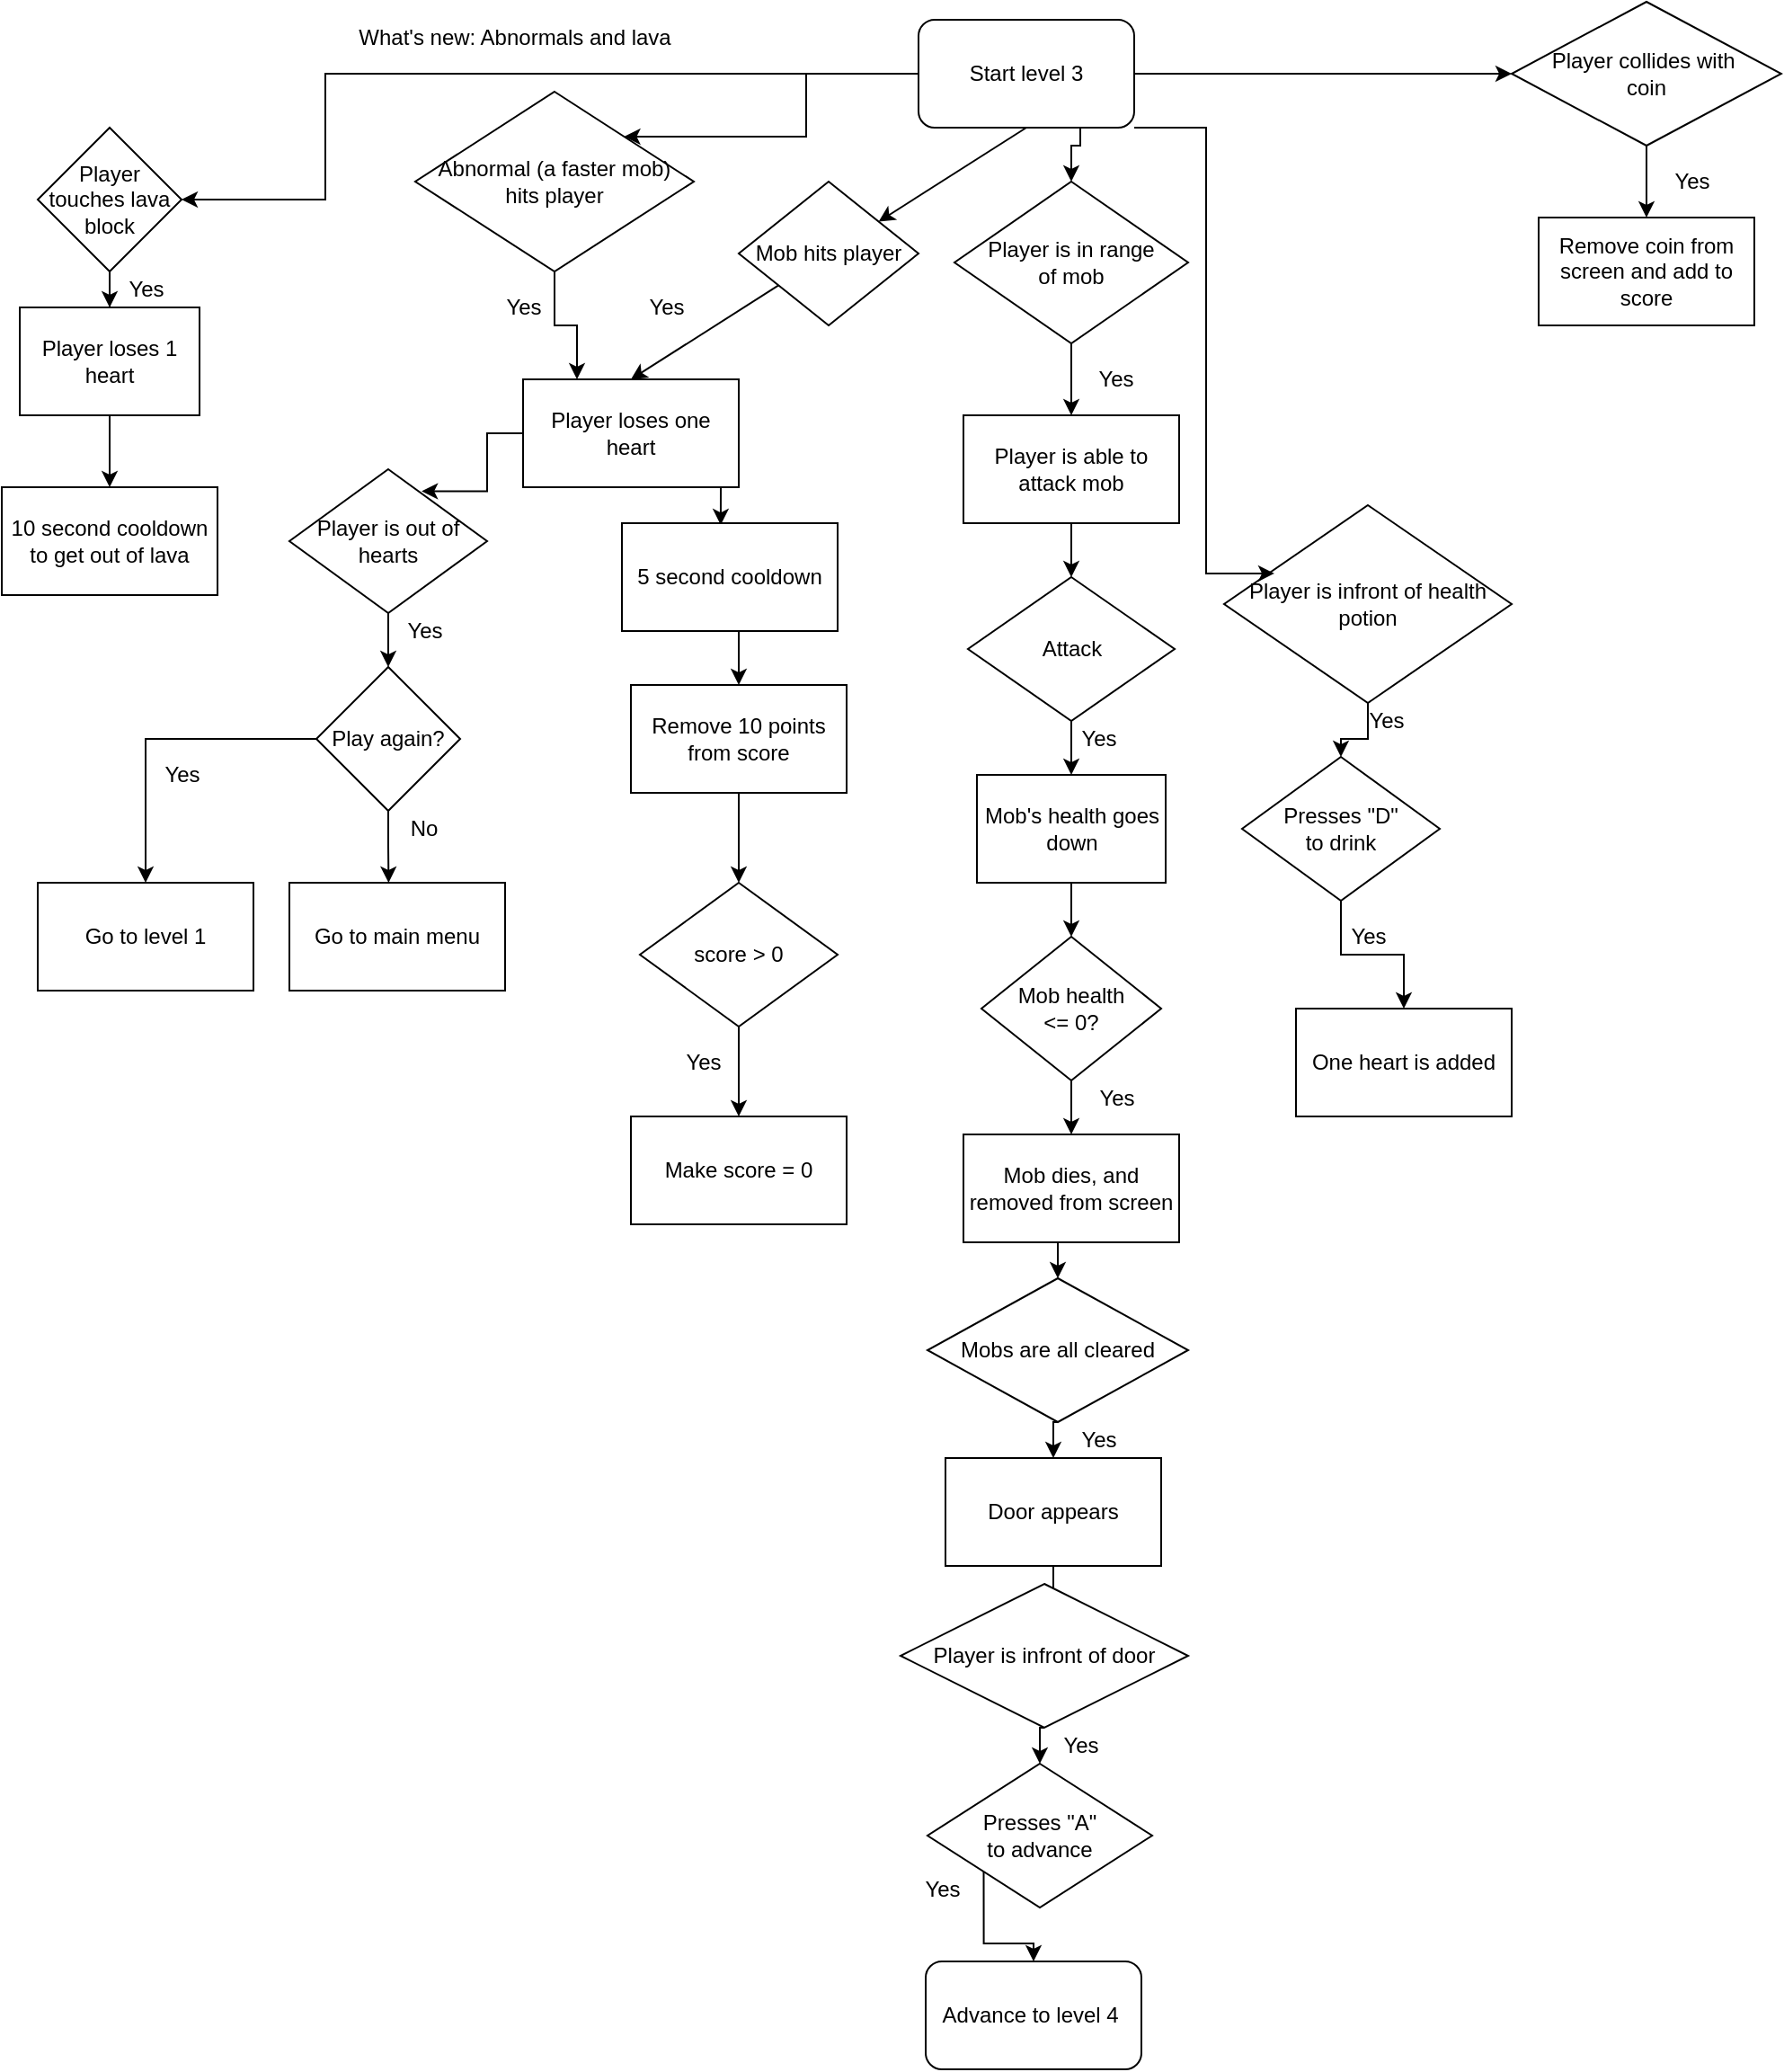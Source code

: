 <mxfile version="14.4.8" type="device"><diagram id="xkkhSHeA-ffI-onqJJuW" name="Page-1"><mxGraphModel dx="2272" dy="737" grid="1" gridSize="10" guides="1" tooltips="1" connect="1" arrows="1" fold="1" page="1" pageScale="1" pageWidth="850" pageHeight="1100" math="0" shadow="0"><root><mxCell id="0"/><mxCell id="1" parent="0"/><mxCell id="xJRGZZut8tcqVlzGXJP9-3" value="" style="group" parent="1" vertex="1" connectable="0"><mxGeometry x="360" y="10" width="120" height="60" as="geometry"/></mxCell><mxCell id="xJRGZZut8tcqVlzGXJP9-1" value="Start level 3" style="rounded=1;whiteSpace=wrap;html=1;" parent="xJRGZZut8tcqVlzGXJP9-3" vertex="1"><mxGeometry width="120" height="60" as="geometry"/></mxCell><mxCell id="xJRGZZut8tcqVlzGXJP9-4" value="Mob hits player" style="rhombus;whiteSpace=wrap;html=1;" parent="1" vertex="1"><mxGeometry x="260" y="100" width="100" height="80" as="geometry"/></mxCell><mxCell id="xJRGZZut8tcqVlzGXJP9-43" style="edgeStyle=orthogonalEdgeStyle;rounded=0;orthogonalLoop=1;jettySize=auto;html=1;exitX=1;exitY=1;exitDx=0;exitDy=0;entryX=0.458;entryY=0.017;entryDx=0;entryDy=0;entryPerimeter=0;" parent="1" source="xJRGZZut8tcqVlzGXJP9-5" target="xJRGZZut8tcqVlzGXJP9-42" edge="1"><mxGeometry relative="1" as="geometry"/></mxCell><mxCell id="xJRGZZut8tcqVlzGXJP9-51" style="edgeStyle=orthogonalEdgeStyle;rounded=0;orthogonalLoop=1;jettySize=auto;html=1;exitX=0;exitY=0.5;exitDx=0;exitDy=0;entryX=0.669;entryY=0.153;entryDx=0;entryDy=0;entryPerimeter=0;" parent="1" source="xJRGZZut8tcqVlzGXJP9-5" target="xJRGZZut8tcqVlzGXJP9-41" edge="1"><mxGeometry relative="1" as="geometry"/></mxCell><mxCell id="xJRGZZut8tcqVlzGXJP9-5" value="Player loses one heart" style="rounded=0;whiteSpace=wrap;html=1;" parent="1" vertex="1"><mxGeometry x="140" y="210" width="120" height="60" as="geometry"/></mxCell><mxCell id="xJRGZZut8tcqVlzGXJP9-8" value="" style="endArrow=classic;html=1;entryX=0.5;entryY=0;entryDx=0;entryDy=0;" parent="1" source="xJRGZZut8tcqVlzGXJP9-4" target="xJRGZZut8tcqVlzGXJP9-5" edge="1"><mxGeometry width="50" height="50" relative="1" as="geometry"><mxPoint x="400" y="280" as="sourcePoint"/><mxPoint x="220" y="160" as="targetPoint"/></mxGeometry></mxCell><mxCell id="xJRGZZut8tcqVlzGXJP9-9" value="Yes" style="text;html=1;strokeColor=none;fillColor=none;align=center;verticalAlign=middle;whiteSpace=wrap;rounded=0;" parent="1" vertex="1"><mxGeometry x="200" y="160" width="40" height="20" as="geometry"/></mxCell><mxCell id="xJRGZZut8tcqVlzGXJP9-10" value="" style="endArrow=classic;html=1;exitX=0.5;exitY=1;exitDx=0;exitDy=0;" parent="1" source="xJRGZZut8tcqVlzGXJP9-1" target="xJRGZZut8tcqVlzGXJP9-4" edge="1"><mxGeometry width="50" height="50" relative="1" as="geometry"><mxPoint x="400" y="280" as="sourcePoint"/><mxPoint x="450" y="230" as="targetPoint"/></mxGeometry></mxCell><mxCell id="xJRGZZut8tcqVlzGXJP9-16" style="edgeStyle=orthogonalEdgeStyle;rounded=0;orthogonalLoop=1;jettySize=auto;html=1;exitX=0.5;exitY=1;exitDx=0;exitDy=0;entryX=0.5;entryY=0;entryDx=0;entryDy=0;" parent="1" source="xJRGZZut8tcqVlzGXJP9-11" target="xJRGZZut8tcqVlzGXJP9-12" edge="1"><mxGeometry relative="1" as="geometry"/></mxCell><mxCell id="xJRGZZut8tcqVlzGXJP9-11" value="Player is in range&lt;br&gt;of mob" style="rhombus;whiteSpace=wrap;html=1;" parent="1" vertex="1"><mxGeometry x="380" y="100" width="130" height="90" as="geometry"/></mxCell><mxCell id="xJRGZZut8tcqVlzGXJP9-17" style="edgeStyle=orthogonalEdgeStyle;rounded=0;orthogonalLoop=1;jettySize=auto;html=1;exitX=0.5;exitY=1;exitDx=0;exitDy=0;entryX=0.5;entryY=0;entryDx=0;entryDy=0;" parent="1" source="xJRGZZut8tcqVlzGXJP9-12" target="xJRGZZut8tcqVlzGXJP9-13" edge="1"><mxGeometry relative="1" as="geometry"/></mxCell><mxCell id="xJRGZZut8tcqVlzGXJP9-12" value="Player is able to attack mob" style="rounded=0;whiteSpace=wrap;html=1;" parent="1" vertex="1"><mxGeometry x="385" y="230" width="120" height="60" as="geometry"/></mxCell><mxCell id="xJRGZZut8tcqVlzGXJP9-20" style="edgeStyle=orthogonalEdgeStyle;rounded=0;orthogonalLoop=1;jettySize=auto;html=1;exitX=0.5;exitY=1;exitDx=0;exitDy=0;entryX=0.5;entryY=0;entryDx=0;entryDy=0;" parent="1" source="xJRGZZut8tcqVlzGXJP9-13" target="xJRGZZut8tcqVlzGXJP9-14" edge="1"><mxGeometry relative="1" as="geometry"/></mxCell><mxCell id="xJRGZZut8tcqVlzGXJP9-13" value="Attack" style="rhombus;whiteSpace=wrap;html=1;" parent="1" vertex="1"><mxGeometry x="387.5" y="320" width="115" height="80" as="geometry"/></mxCell><mxCell id="xJRGZZut8tcqVlzGXJP9-14" value="Mob's health goes down" style="rounded=0;whiteSpace=wrap;html=1;" parent="1" vertex="1"><mxGeometry x="392.5" y="430" width="105" height="60" as="geometry"/></mxCell><mxCell id="xJRGZZut8tcqVlzGXJP9-15" style="edgeStyle=orthogonalEdgeStyle;rounded=0;orthogonalLoop=1;jettySize=auto;html=1;exitX=0.75;exitY=1;exitDx=0;exitDy=0;entryX=0.5;entryY=0;entryDx=0;entryDy=0;" parent="1" source="xJRGZZut8tcqVlzGXJP9-1" target="xJRGZZut8tcqVlzGXJP9-11" edge="1"><mxGeometry relative="1" as="geometry"><Array as="points"><mxPoint x="445" y="80"/></Array></mxGeometry></mxCell><mxCell id="xJRGZZut8tcqVlzGXJP9-18" value="Yes" style="text;html=1;strokeColor=none;fillColor=none;align=center;verticalAlign=middle;whiteSpace=wrap;rounded=0;" parent="1" vertex="1"><mxGeometry x="450" y="200" width="40" height="20" as="geometry"/></mxCell><mxCell id="xJRGZZut8tcqVlzGXJP9-21" value="Yes" style="text;html=1;align=center;verticalAlign=middle;resizable=0;points=[];autosize=1;" parent="1" vertex="1"><mxGeometry x="440" y="400" width="40" height="20" as="geometry"/></mxCell><mxCell id="xJRGZZut8tcqVlzGXJP9-22" value="Mob health&lt;br&gt;&amp;lt;= 0?" style="rhombus;whiteSpace=wrap;html=1;" parent="1" vertex="1"><mxGeometry x="395" y="520" width="100" height="80" as="geometry"/></mxCell><mxCell id="xJRGZZut8tcqVlzGXJP9-23" value="" style="endArrow=classic;html=1;exitX=0.5;exitY=1;exitDx=0;exitDy=0;entryX=0.5;entryY=0;entryDx=0;entryDy=0;" parent="1" source="xJRGZZut8tcqVlzGXJP9-14" target="xJRGZZut8tcqVlzGXJP9-22" edge="1"><mxGeometry width="50" height="50" relative="1" as="geometry"><mxPoint x="400" y="570" as="sourcePoint"/><mxPoint x="450" y="520" as="targetPoint"/></mxGeometry></mxCell><mxCell id="Jt_58fMAs7KJmYxRayXe-1" style="edgeStyle=orthogonalEdgeStyle;rounded=0;orthogonalLoop=1;jettySize=auto;html=1;exitX=0.5;exitY=1;exitDx=0;exitDy=0;entryX=0.5;entryY=0;entryDx=0;entryDy=0;" parent="1" source="xJRGZZut8tcqVlzGXJP9-24" target="xJRGZZut8tcqVlzGXJP9-56" edge="1"><mxGeometry relative="1" as="geometry"/></mxCell><mxCell id="xJRGZZut8tcqVlzGXJP9-24" value="Mob dies, and removed from screen" style="rounded=0;whiteSpace=wrap;html=1;" parent="1" vertex="1"><mxGeometry x="385" y="630" width="120" height="60" as="geometry"/></mxCell><mxCell id="xJRGZZut8tcqVlzGXJP9-25" value="" style="endArrow=classic;html=1;exitX=0.5;exitY=1;exitDx=0;exitDy=0;" parent="1" source="xJRGZZut8tcqVlzGXJP9-22" target="xJRGZZut8tcqVlzGXJP9-24" edge="1"><mxGeometry width="50" height="50" relative="1" as="geometry"><mxPoint x="400" y="410" as="sourcePoint"/><mxPoint x="450" y="360" as="targetPoint"/></mxGeometry></mxCell><mxCell id="xJRGZZut8tcqVlzGXJP9-26" style="edgeStyle=orthogonalEdgeStyle;rounded=0;orthogonalLoop=1;jettySize=auto;html=1;exitX=1;exitY=0.5;exitDx=0;exitDy=0;entryX=0;entryY=0.5;entryDx=0;entryDy=0;" parent="1" source="xJRGZZut8tcqVlzGXJP9-1" target="xJRGZZut8tcqVlzGXJP9-27" edge="1"><mxGeometry relative="1" as="geometry"><mxPoint x="610" y="49.8" as="targetPoint"/></mxGeometry></mxCell><mxCell id="xJRGZZut8tcqVlzGXJP9-38" style="edgeStyle=orthogonalEdgeStyle;rounded=0;orthogonalLoop=1;jettySize=auto;html=1;exitX=0.5;exitY=1;exitDx=0;exitDy=0;entryX=0.5;entryY=0;entryDx=0;entryDy=0;" parent="1" source="xJRGZZut8tcqVlzGXJP9-27" target="xJRGZZut8tcqVlzGXJP9-29" edge="1"><mxGeometry relative="1" as="geometry"/></mxCell><mxCell id="xJRGZZut8tcqVlzGXJP9-27" value="Player collides with&amp;nbsp;&lt;br&gt;coin" style="rhombus;whiteSpace=wrap;html=1;" parent="1" vertex="1"><mxGeometry x="690" width="150" height="80" as="geometry"/></mxCell><mxCell id="xJRGZZut8tcqVlzGXJP9-29" value="Remove coin from screen and add to score" style="whiteSpace=wrap;html=1;" parent="1" vertex="1"><mxGeometry x="705" y="120" width="120" height="60" as="geometry"/></mxCell><mxCell id="xJRGZZut8tcqVlzGXJP9-34" style="edgeStyle=orthogonalEdgeStyle;rounded=0;orthogonalLoop=1;jettySize=auto;html=1;exitX=0.5;exitY=1;exitDx=0;exitDy=0;entryX=0.5;entryY=0;entryDx=0;entryDy=0;" parent="1" source="xJRGZZut8tcqVlzGXJP9-30" target="xJRGZZut8tcqVlzGXJP9-31" edge="1"><mxGeometry relative="1" as="geometry"/></mxCell><mxCell id="xJRGZZut8tcqVlzGXJP9-30" value="Remove 10 points from score" style="whiteSpace=wrap;html=1;" parent="1" vertex="1"><mxGeometry x="200" y="380" width="120" height="60" as="geometry"/></mxCell><mxCell id="xJRGZZut8tcqVlzGXJP9-35" style="edgeStyle=orthogonalEdgeStyle;rounded=0;orthogonalLoop=1;jettySize=auto;html=1;exitX=0.5;exitY=1;exitDx=0;exitDy=0;entryX=0.5;entryY=0;entryDx=0;entryDy=0;" parent="1" source="xJRGZZut8tcqVlzGXJP9-31" target="xJRGZZut8tcqVlzGXJP9-32" edge="1"><mxGeometry relative="1" as="geometry"/></mxCell><mxCell id="xJRGZZut8tcqVlzGXJP9-31" value="score &amp;gt; 0" style="rhombus;whiteSpace=wrap;html=1;" parent="1" vertex="1"><mxGeometry x="205" y="490" width="110" height="80" as="geometry"/></mxCell><mxCell id="xJRGZZut8tcqVlzGXJP9-32" value="Make score = 0" style="rounded=0;whiteSpace=wrap;html=1;" parent="1" vertex="1"><mxGeometry x="200" y="620" width="120" height="60" as="geometry"/></mxCell><mxCell id="xJRGZZut8tcqVlzGXJP9-36" value="Yes" style="text;html=1;align=center;verticalAlign=middle;resizable=0;points=[];autosize=1;" parent="1" vertex="1"><mxGeometry x="220" y="580" width="40" height="20" as="geometry"/></mxCell><mxCell id="xJRGZZut8tcqVlzGXJP9-39" value="Yes" style="text;html=1;align=center;verticalAlign=middle;resizable=0;points=[];autosize=1;" parent="1" vertex="1"><mxGeometry x="770" y="90" width="40" height="20" as="geometry"/></mxCell><mxCell id="xJRGZZut8tcqVlzGXJP9-52" style="edgeStyle=orthogonalEdgeStyle;rounded=0;orthogonalLoop=1;jettySize=auto;html=1;exitX=0.5;exitY=1;exitDx=0;exitDy=0;" parent="1" source="xJRGZZut8tcqVlzGXJP9-41" target="xJRGZZut8tcqVlzGXJP9-46" edge="1"><mxGeometry relative="1" as="geometry"/></mxCell><mxCell id="xJRGZZut8tcqVlzGXJP9-41" value="Player is out of hearts" style="rhombus;whiteSpace=wrap;html=1;" parent="1" vertex="1"><mxGeometry x="10" y="260" width="110" height="80" as="geometry"/></mxCell><mxCell id="xJRGZZut8tcqVlzGXJP9-44" style="edgeStyle=orthogonalEdgeStyle;rounded=0;orthogonalLoop=1;jettySize=auto;html=1;exitX=0.5;exitY=1;exitDx=0;exitDy=0;entryX=0.5;entryY=0;entryDx=0;entryDy=0;" parent="1" source="xJRGZZut8tcqVlzGXJP9-42" target="xJRGZZut8tcqVlzGXJP9-30" edge="1"><mxGeometry relative="1" as="geometry"/></mxCell><mxCell id="xJRGZZut8tcqVlzGXJP9-42" value="5 second cooldown" style="whiteSpace=wrap;html=1;" parent="1" vertex="1"><mxGeometry x="195" y="290" width="120" height="60" as="geometry"/></mxCell><mxCell id="xJRGZZut8tcqVlzGXJP9-49" style="edgeStyle=orthogonalEdgeStyle;rounded=0;orthogonalLoop=1;jettySize=auto;html=1;exitX=0.5;exitY=1;exitDx=0;exitDy=0;entryX=0.46;entryY=0;entryDx=0;entryDy=0;entryPerimeter=0;" parent="1" source="xJRGZZut8tcqVlzGXJP9-46" target="xJRGZZut8tcqVlzGXJP9-47" edge="1"><mxGeometry relative="1" as="geometry"/></mxCell><mxCell id="Jt_58fMAs7KJmYxRayXe-14" style="edgeStyle=orthogonalEdgeStyle;rounded=0;orthogonalLoop=1;jettySize=auto;html=1;exitX=0;exitY=0.5;exitDx=0;exitDy=0;entryX=0.5;entryY=0;entryDx=0;entryDy=0;" parent="1" source="xJRGZZut8tcqVlzGXJP9-46" target="Jt_58fMAs7KJmYxRayXe-13" edge="1"><mxGeometry relative="1" as="geometry"/></mxCell><mxCell id="xJRGZZut8tcqVlzGXJP9-46" value="Play again?" style="rhombus;whiteSpace=wrap;html=1;" parent="1" vertex="1"><mxGeometry x="25" y="370" width="80" height="80" as="geometry"/></mxCell><mxCell id="xJRGZZut8tcqVlzGXJP9-47" value="Go to main menu" style="rounded=0;whiteSpace=wrap;html=1;" parent="1" vertex="1"><mxGeometry x="10" y="490" width="120" height="60" as="geometry"/></mxCell><mxCell id="xJRGZZut8tcqVlzGXJP9-50" value="No" style="text;html=1;strokeColor=none;fillColor=none;align=center;verticalAlign=middle;whiteSpace=wrap;rounded=0;" parent="1" vertex="1"><mxGeometry x="65" y="450" width="40" height="20" as="geometry"/></mxCell><mxCell id="xJRGZZut8tcqVlzGXJP9-53" value="Yes" style="text;html=1;align=center;verticalAlign=middle;resizable=0;points=[];autosize=1;" parent="1" vertex="1"><mxGeometry x="65" y="340" width="40" height="20" as="geometry"/></mxCell><mxCell id="xJRGZZut8tcqVlzGXJP9-55" value="Yes" style="text;html=1;align=center;verticalAlign=middle;resizable=0;points=[];autosize=1;" parent="1" vertex="1"><mxGeometry x="-70" y="420" width="40" height="20" as="geometry"/></mxCell><mxCell id="xJRGZZut8tcqVlzGXJP9-64" style="edgeStyle=orthogonalEdgeStyle;rounded=0;orthogonalLoop=1;jettySize=auto;html=1;exitX=0.5;exitY=1;exitDx=0;exitDy=0;entryX=0.5;entryY=0;entryDx=0;entryDy=0;" parent="1" source="xJRGZZut8tcqVlzGXJP9-56" target="xJRGZZut8tcqVlzGXJP9-60" edge="1"><mxGeometry relative="1" as="geometry"/></mxCell><mxCell id="xJRGZZut8tcqVlzGXJP9-56" value="Mobs are all cleared" style="rhombus;whiteSpace=wrap;html=1;" parent="1" vertex="1"><mxGeometry x="365" y="710" width="145" height="80" as="geometry"/></mxCell><mxCell id="xJRGZZut8tcqVlzGXJP9-66" style="edgeStyle=orthogonalEdgeStyle;rounded=0;orthogonalLoop=1;jettySize=auto;html=1;exitX=0.5;exitY=1;exitDx=0;exitDy=0;" parent="1" source="xJRGZZut8tcqVlzGXJP9-60" target="xJRGZZut8tcqVlzGXJP9-61" edge="1"><mxGeometry relative="1" as="geometry"/></mxCell><mxCell id="xJRGZZut8tcqVlzGXJP9-60" value="Door appears" style="rounded=0;whiteSpace=wrap;html=1;" parent="1" vertex="1"><mxGeometry x="375" y="810" width="120" height="60" as="geometry"/></mxCell><mxCell id="xJRGZZut8tcqVlzGXJP9-68" style="edgeStyle=orthogonalEdgeStyle;rounded=0;orthogonalLoop=1;jettySize=auto;html=1;exitX=0.5;exitY=1;exitDx=0;exitDy=0;entryX=0.5;entryY=0;entryDx=0;entryDy=0;" parent="1" source="xJRGZZut8tcqVlzGXJP9-61" target="xJRGZZut8tcqVlzGXJP9-62" edge="1"><mxGeometry relative="1" as="geometry"/></mxCell><mxCell id="xJRGZZut8tcqVlzGXJP9-61" value="Player is infront of door" style="rhombus;whiteSpace=wrap;html=1;" parent="1" vertex="1"><mxGeometry x="350" y="880" width="160" height="80" as="geometry"/></mxCell><mxCell id="xJRGZZut8tcqVlzGXJP9-70" style="edgeStyle=orthogonalEdgeStyle;rounded=0;orthogonalLoop=1;jettySize=auto;html=1;exitX=0;exitY=1;exitDx=0;exitDy=0;entryX=0.5;entryY=0;entryDx=0;entryDy=0;" parent="1" source="xJRGZZut8tcqVlzGXJP9-62" target="xJRGZZut8tcqVlzGXJP9-63" edge="1"><mxGeometry relative="1" as="geometry"/></mxCell><mxCell id="xJRGZZut8tcqVlzGXJP9-62" value="Presses &quot;A&quot;&lt;br&gt;to advance" style="rhombus;whiteSpace=wrap;html=1;" parent="1" vertex="1"><mxGeometry x="365" y="980" width="125" height="80" as="geometry"/></mxCell><mxCell id="xJRGZZut8tcqVlzGXJP9-63" value="Advance to level 4&amp;nbsp;" style="rounded=1;whiteSpace=wrap;html=1;" parent="1" vertex="1"><mxGeometry x="364" y="1090" width="120" height="60" as="geometry"/></mxCell><mxCell id="xJRGZZut8tcqVlzGXJP9-65" value="Yes" style="text;html=1;align=center;verticalAlign=middle;resizable=0;points=[];autosize=1;" parent="1" vertex="1"><mxGeometry x="440" y="790" width="40" height="20" as="geometry"/></mxCell><mxCell id="xJRGZZut8tcqVlzGXJP9-67" value="Yes" style="text;html=1;align=center;verticalAlign=middle;resizable=0;points=[];autosize=1;" parent="1" vertex="1"><mxGeometry x="430" y="960" width="40" height="20" as="geometry"/></mxCell><mxCell id="xJRGZZut8tcqVlzGXJP9-69" value="Yes" style="text;html=1;align=center;verticalAlign=middle;resizable=0;points=[];autosize=1;" parent="1" vertex="1"><mxGeometry x="352.5" y="1040" width="40" height="20" as="geometry"/></mxCell><mxCell id="xJRGZZut8tcqVlzGXJP9-71" value="Yes" style="text;html=1;align=center;verticalAlign=middle;resizable=0;points=[];autosize=1;" parent="1" vertex="1"><mxGeometry x="450" y="600" width="40" height="20" as="geometry"/></mxCell><mxCell id="Jt_58fMAs7KJmYxRayXe-9" style="edgeStyle=orthogonalEdgeStyle;rounded=0;orthogonalLoop=1;jettySize=auto;html=1;exitX=0.5;exitY=1;exitDx=0;exitDy=0;" parent="1" source="Jt_58fMAs7KJmYxRayXe-5" target="Jt_58fMAs7KJmYxRayXe-6" edge="1"><mxGeometry relative="1" as="geometry"/></mxCell><mxCell id="Jt_58fMAs7KJmYxRayXe-5" value="Player is infront of health potion" style="rhombus;whiteSpace=wrap;html=1;" parent="1" vertex="1"><mxGeometry x="530" y="280" width="160" height="110" as="geometry"/></mxCell><mxCell id="Jt_58fMAs7KJmYxRayXe-10" style="edgeStyle=orthogonalEdgeStyle;rounded=0;orthogonalLoop=1;jettySize=auto;html=1;exitX=0.5;exitY=1;exitDx=0;exitDy=0;" parent="1" source="Jt_58fMAs7KJmYxRayXe-6" target="Jt_58fMAs7KJmYxRayXe-7" edge="1"><mxGeometry relative="1" as="geometry"/></mxCell><mxCell id="Jt_58fMAs7KJmYxRayXe-6" value="Presses &quot;D&quot;&lt;br&gt;to drink" style="rhombus;whiteSpace=wrap;html=1;" parent="1" vertex="1"><mxGeometry x="540" y="420" width="110" height="80" as="geometry"/></mxCell><mxCell id="Jt_58fMAs7KJmYxRayXe-7" value="One heart is added" style="whiteSpace=wrap;html=1;" parent="1" vertex="1"><mxGeometry x="570" y="560" width="120" height="60" as="geometry"/></mxCell><mxCell id="Jt_58fMAs7KJmYxRayXe-8" style="edgeStyle=orthogonalEdgeStyle;rounded=0;orthogonalLoop=1;jettySize=auto;html=1;exitX=1;exitY=1;exitDx=0;exitDy=0;entryX=0.175;entryY=0.345;entryDx=0;entryDy=0;entryPerimeter=0;" parent="1" source="xJRGZZut8tcqVlzGXJP9-1" target="Jt_58fMAs7KJmYxRayXe-5" edge="1"><mxGeometry relative="1" as="geometry"><Array as="points"><mxPoint x="520" y="70"/><mxPoint x="520" y="318"/></Array></mxGeometry></mxCell><mxCell id="Jt_58fMAs7KJmYxRayXe-11" value="Yes" style="text;html=1;align=center;verticalAlign=middle;resizable=0;points=[];autosize=1;" parent="1" vertex="1"><mxGeometry x="600" y="390" width="40" height="20" as="geometry"/></mxCell><mxCell id="Jt_58fMAs7KJmYxRayXe-12" value="Yes" style="text;html=1;align=center;verticalAlign=middle;resizable=0;points=[];autosize=1;" parent="1" vertex="1"><mxGeometry x="590" y="510" width="40" height="20" as="geometry"/></mxCell><mxCell id="Jt_58fMAs7KJmYxRayXe-13" value="Go to level 1" style="rounded=0;whiteSpace=wrap;html=1;" parent="1" vertex="1"><mxGeometry x="-130" y="490" width="120" height="60" as="geometry"/></mxCell><mxCell id="Jt_58fMAs7KJmYxRayXe-15" value="What's new: Abnormals and lava" style="text;html=1;align=center;verticalAlign=middle;resizable=0;points=[];autosize=1;" parent="1" vertex="1"><mxGeometry x="40" y="10" width="190" height="20" as="geometry"/></mxCell><mxCell id="Jt_58fMAs7KJmYxRayXe-19" style="edgeStyle=orthogonalEdgeStyle;rounded=0;orthogonalLoop=1;jettySize=auto;html=1;exitX=0.5;exitY=1;exitDx=0;exitDy=0;entryX=0.25;entryY=0;entryDx=0;entryDy=0;" parent="1" source="Jt_58fMAs7KJmYxRayXe-16" target="xJRGZZut8tcqVlzGXJP9-5" edge="1"><mxGeometry relative="1" as="geometry"/></mxCell><mxCell id="Jt_58fMAs7KJmYxRayXe-16" value="Abnormal (a faster mob) &lt;br&gt;hits player" style="rhombus;whiteSpace=wrap;html=1;" parent="1" vertex="1"><mxGeometry x="80" y="50" width="155" height="100" as="geometry"/></mxCell><mxCell id="Jt_58fMAs7KJmYxRayXe-17" style="edgeStyle=orthogonalEdgeStyle;rounded=0;orthogonalLoop=1;jettySize=auto;html=1;exitX=0;exitY=0.5;exitDx=0;exitDy=0;entryX=1;entryY=0;entryDx=0;entryDy=0;" parent="1" source="xJRGZZut8tcqVlzGXJP9-1" target="Jt_58fMAs7KJmYxRayXe-16" edge="1"><mxGeometry relative="1" as="geometry"/></mxCell><mxCell id="Jt_58fMAs7KJmYxRayXe-20" value="Yes" style="text;html=1;align=center;verticalAlign=middle;resizable=0;points=[];autosize=1;" parent="1" vertex="1"><mxGeometry x="120" y="160" width="40" height="20" as="geometry"/></mxCell><mxCell id="Jt_58fMAs7KJmYxRayXe-27" style="edgeStyle=orthogonalEdgeStyle;rounded=0;orthogonalLoop=1;jettySize=auto;html=1;exitX=0.5;exitY=1;exitDx=0;exitDy=0;" parent="1" source="Jt_58fMAs7KJmYxRayXe-21" target="Jt_58fMAs7KJmYxRayXe-22" edge="1"><mxGeometry relative="1" as="geometry"/></mxCell><mxCell id="Jt_58fMAs7KJmYxRayXe-21" value="Player touches lava block" style="rhombus;whiteSpace=wrap;html=1;" parent="1" vertex="1"><mxGeometry x="-130" y="70" width="80" height="80" as="geometry"/></mxCell><mxCell id="Jt_58fMAs7KJmYxRayXe-29" style="edgeStyle=orthogonalEdgeStyle;rounded=0;orthogonalLoop=1;jettySize=auto;html=1;exitX=0.5;exitY=1;exitDx=0;exitDy=0;" parent="1" source="Jt_58fMAs7KJmYxRayXe-22" target="Jt_58fMAs7KJmYxRayXe-24" edge="1"><mxGeometry relative="1" as="geometry"/></mxCell><mxCell id="Jt_58fMAs7KJmYxRayXe-22" value="Player loses 1 heart" style="whiteSpace=wrap;html=1;" parent="1" vertex="1"><mxGeometry x="-140" y="170" width="100" height="60" as="geometry"/></mxCell><mxCell id="Jt_58fMAs7KJmYxRayXe-24" value="10 second cooldown to get out of lava" style="whiteSpace=wrap;html=1;" parent="1" vertex="1"><mxGeometry x="-150" y="270" width="120" height="60" as="geometry"/></mxCell><mxCell id="Jt_58fMAs7KJmYxRayXe-26" style="edgeStyle=orthogonalEdgeStyle;rounded=0;orthogonalLoop=1;jettySize=auto;html=1;exitX=0;exitY=0.25;exitDx=0;exitDy=0;" parent="1" source="xJRGZZut8tcqVlzGXJP9-1" target="Jt_58fMAs7KJmYxRayXe-21" edge="1"><mxGeometry relative="1" as="geometry"><Array as="points"><mxPoint x="360" y="40"/><mxPoint x="30" y="40"/><mxPoint x="30" y="110"/></Array></mxGeometry></mxCell><mxCell id="Jt_58fMAs7KJmYxRayXe-28" value="Yes" style="text;html=1;align=center;verticalAlign=middle;resizable=0;points=[];autosize=1;" parent="1" vertex="1"><mxGeometry x="-90" y="150" width="40" height="20" as="geometry"/></mxCell></root></mxGraphModel></diagram></mxfile>